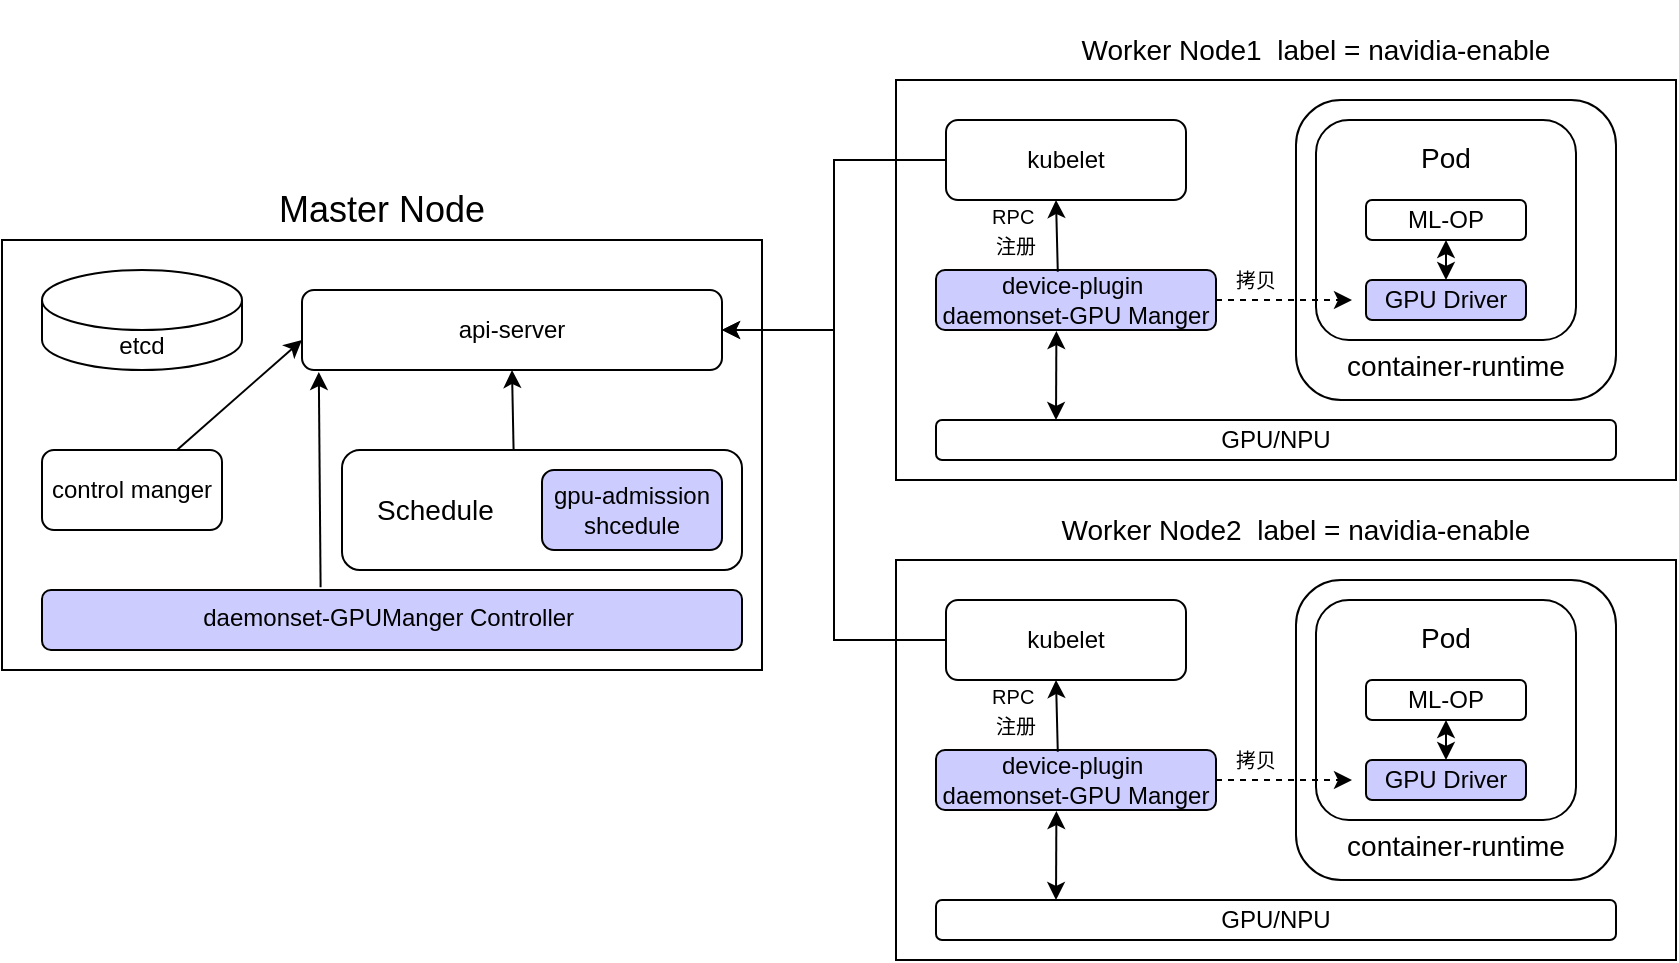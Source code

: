 <mxfile version="22.1.0" type="github">
  <diagram id="prtHgNgQTEPvFCAcTncT" name="Page-1">
    <mxGraphModel dx="1155" dy="623" grid="1" gridSize="10" guides="1" tooltips="1" connect="1" arrows="1" fold="1" page="1" pageScale="1" pageWidth="827" pageHeight="1169" math="0" shadow="0">
      <root>
        <mxCell id="0" />
        <mxCell id="1" parent="0" />
        <mxCell id="BAnKAkckQ1znYcTfNxzF-1" value="" style="rounded=0;whiteSpace=wrap;html=1;" vertex="1" parent="1">
          <mxGeometry x="380" y="530" width="380" height="215" as="geometry" />
        </mxCell>
        <mxCell id="BAnKAkckQ1znYcTfNxzF-5" value="api-server" style="rounded=1;whiteSpace=wrap;html=1;" vertex="1" parent="1">
          <mxGeometry x="530" y="555" width="210" height="40" as="geometry" />
        </mxCell>
        <mxCell id="BAnKAkckQ1znYcTfNxzF-6" value="control manger" style="rounded=1;whiteSpace=wrap;html=1;" vertex="1" parent="1">
          <mxGeometry x="400" y="635" width="90" height="40" as="geometry" />
        </mxCell>
        <mxCell id="BAnKAkckQ1znYcTfNxzF-7" value="&lt;font style=&quot;font-size: 14px;&quot;&gt;&amp;nbsp; &amp;nbsp; Schedule&lt;/font&gt;" style="rounded=1;whiteSpace=wrap;html=1;align=left;" vertex="1" parent="1">
          <mxGeometry x="550" y="635" width="200" height="60" as="geometry" />
        </mxCell>
        <mxCell id="BAnKAkckQ1znYcTfNxzF-8" value="gpu-admission&lt;br&gt;shcedule" style="rounded=1;whiteSpace=wrap;html=1;fillColor=#CCCCFF;" vertex="1" parent="1">
          <mxGeometry x="650" y="645" width="90" height="40" as="geometry" />
        </mxCell>
        <mxCell id="BAnKAkckQ1znYcTfNxzF-10" value="etcd" style="shape=cylinder3;whiteSpace=wrap;html=1;boundedLbl=1;backgroundOutline=1;size=15;" vertex="1" parent="1">
          <mxGeometry x="400" y="545" width="100" height="50" as="geometry" />
        </mxCell>
        <mxCell id="BAnKAkckQ1znYcTfNxzF-11" value="daemonset-GPUManger Controller&amp;nbsp;" style="rounded=1;whiteSpace=wrap;html=1;fillColor=#CCCCFF;verticalAlign=top;" vertex="1" parent="1">
          <mxGeometry x="400" y="705" width="350" height="30" as="geometry" />
        </mxCell>
        <mxCell id="BAnKAkckQ1znYcTfNxzF-18" value="&lt;font style=&quot;font-size: 18px;&quot;&gt;Master Node&lt;/font&gt;" style="text;html=1;strokeColor=none;fillColor=none;align=center;verticalAlign=middle;whiteSpace=wrap;rounded=0;" vertex="1" parent="1">
          <mxGeometry x="515" y="500" width="110" height="30" as="geometry" />
        </mxCell>
        <mxCell id="BAnKAkckQ1znYcTfNxzF-45" value="" style="rounded=0;whiteSpace=wrap;html=1;" vertex="1" parent="1">
          <mxGeometry x="827" y="690" width="390" height="200" as="geometry" />
        </mxCell>
        <mxCell id="BAnKAkckQ1znYcTfNxzF-82" style="edgeStyle=orthogonalEdgeStyle;rounded=0;orthogonalLoop=1;jettySize=auto;html=1;entryX=1;entryY=0.5;entryDx=0;entryDy=0;" edge="1" parent="1" source="BAnKAkckQ1znYcTfNxzF-46" target="BAnKAkckQ1znYcTfNxzF-5">
          <mxGeometry relative="1" as="geometry" />
        </mxCell>
        <mxCell id="BAnKAkckQ1znYcTfNxzF-46" value="kubelet" style="rounded=1;whiteSpace=wrap;html=1;" vertex="1" parent="1">
          <mxGeometry x="852" y="710" width="120" height="40" as="geometry" />
        </mxCell>
        <mxCell id="BAnKAkckQ1znYcTfNxzF-47" value="device-plugin&amp;nbsp; &lt;br&gt;daemonset-GPU Manger" style="rounded=1;whiteSpace=wrap;html=1;fillColor=#CCCCFF;" vertex="1" parent="1">
          <mxGeometry x="847" y="785" width="140" height="30" as="geometry" />
        </mxCell>
        <mxCell id="BAnKAkckQ1znYcTfNxzF-48" value="GPU/NPU" style="rounded=1;whiteSpace=wrap;html=1;" vertex="1" parent="1">
          <mxGeometry x="847" y="860" width="340" height="20" as="geometry" />
        </mxCell>
        <mxCell id="BAnKAkckQ1znYcTfNxzF-49" value="" style="endArrow=classic;startArrow=classic;html=1;rounded=0;entryX=0.43;entryY=1.017;entryDx=0;entryDy=0;entryPerimeter=0;" edge="1" parent="1" target="BAnKAkckQ1znYcTfNxzF-47">
          <mxGeometry width="50" height="50" relative="1" as="geometry">
            <mxPoint x="907" y="860" as="sourcePoint" />
            <mxPoint x="1007" y="840" as="targetPoint" />
          </mxGeometry>
        </mxCell>
        <mxCell id="BAnKAkckQ1znYcTfNxzF-50" value="" style="endArrow=classic;html=1;rounded=0;exitX=0.435;exitY=0.029;exitDx=0;exitDy=0;exitPerimeter=0;" edge="1" parent="1" source="BAnKAkckQ1znYcTfNxzF-47">
          <mxGeometry width="50" height="50" relative="1" as="geometry">
            <mxPoint x="857" y="800" as="sourcePoint" />
            <mxPoint x="907" y="750" as="targetPoint" />
          </mxGeometry>
        </mxCell>
        <mxCell id="BAnKAkckQ1znYcTfNxzF-51" value="&lt;font style=&quot;font-size: 10px;&quot;&gt;RPC&amp;nbsp;&lt;br&gt;注册&lt;/font&gt;" style="text;html=1;strokeColor=none;fillColor=none;align=center;verticalAlign=middle;whiteSpace=wrap;rounded=0;" vertex="1" parent="1">
          <mxGeometry x="857" y="750" width="60" height="30" as="geometry" />
        </mxCell>
        <mxCell id="BAnKAkckQ1znYcTfNxzF-52" value="&lt;font style=&quot;font-size: 14px;&quot;&gt;Worker Node2&amp;nbsp; label = navidia-enable&lt;/font&gt;" style="text;html=1;strokeColor=none;fillColor=none;align=center;verticalAlign=middle;whiteSpace=wrap;rounded=0;" vertex="1" parent="1">
          <mxGeometry x="877" y="660" width="300" height="30" as="geometry" />
        </mxCell>
        <mxCell id="BAnKAkckQ1znYcTfNxzF-53" value="&lt;br&gt;&lt;br&gt;&lt;br&gt;&lt;br&gt;&lt;br&gt;&lt;br&gt;&lt;br&gt;&lt;br&gt;&lt;font style=&quot;font-size: 14px;&quot;&gt;container-runtime&lt;/font&gt;" style="rounded=1;whiteSpace=wrap;html=1;" vertex="1" parent="1">
          <mxGeometry x="1027" y="700" width="160" height="150" as="geometry" />
        </mxCell>
        <mxCell id="BAnKAkckQ1znYcTfNxzF-54" value="&lt;div style=&quot;text-align: left;&quot;&gt;&lt;span style=&quot;background-color: initial;&quot;&gt;&lt;font style=&quot;font-size: 14px;&quot;&gt;Pod&lt;/font&gt;&lt;/span&gt;&lt;/div&gt;&lt;div style=&quot;text-align: left;&quot;&gt;&lt;span style=&quot;background-color: initial;&quot;&gt;&lt;br&gt;&lt;/span&gt;&lt;/div&gt;&lt;div style=&quot;text-align: left;&quot;&gt;&lt;span style=&quot;background-color: initial;&quot;&gt;&lt;br&gt;&lt;/span&gt;&lt;/div&gt;&lt;div style=&quot;text-align: left;&quot;&gt;&lt;span style=&quot;background-color: initial;&quot;&gt;&lt;br&gt;&lt;/span&gt;&lt;/div&gt;&lt;div style=&quot;text-align: left;&quot;&gt;&lt;span style=&quot;background-color: initial;&quot;&gt;&lt;br&gt;&lt;/span&gt;&lt;/div&gt;&lt;div style=&quot;text-align: left;&quot;&gt;&lt;span style=&quot;background-color: initial;&quot;&gt;&lt;br&gt;&lt;/span&gt;&lt;/div&gt;" style="rounded=1;whiteSpace=wrap;html=1;" vertex="1" parent="1">
          <mxGeometry x="1037" y="710" width="130" height="110" as="geometry" />
        </mxCell>
        <mxCell id="BAnKAkckQ1znYcTfNxzF-55" value="ML-OP" style="rounded=1;whiteSpace=wrap;html=1;" vertex="1" parent="1">
          <mxGeometry x="1062" y="750" width="80" height="20" as="geometry" />
        </mxCell>
        <mxCell id="BAnKAkckQ1znYcTfNxzF-56" value="GPU Driver" style="rounded=1;whiteSpace=wrap;html=1;fillColor=#CCCCFF;" vertex="1" parent="1">
          <mxGeometry x="1062" y="790" width="80" height="20" as="geometry" />
        </mxCell>
        <mxCell id="BAnKAkckQ1znYcTfNxzF-57" value="" style="endArrow=classic;startArrow=classic;html=1;rounded=0;exitX=0.5;exitY=0;exitDx=0;exitDy=0;entryX=0.5;entryY=1;entryDx=0;entryDy=0;" edge="1" parent="1" source="BAnKAkckQ1znYcTfNxzF-56" target="BAnKAkckQ1znYcTfNxzF-55">
          <mxGeometry width="50" height="50" relative="1" as="geometry">
            <mxPoint x="1037" y="820" as="sourcePoint" />
            <mxPoint x="1087" y="770" as="targetPoint" />
          </mxGeometry>
        </mxCell>
        <mxCell id="BAnKAkckQ1znYcTfNxzF-58" value="" style="group" vertex="1" connectable="0" parent="1">
          <mxGeometry x="999" y="800" width="56" as="geometry" />
        </mxCell>
        <mxCell id="BAnKAkckQ1znYcTfNxzF-59" value="" style="endArrow=none;dashed=1;html=1;rounded=0;movable=1;resizable=1;rotatable=1;deletable=1;editable=1;locked=0;connectable=1;exitX=1;exitY=0.5;exitDx=0;exitDy=0;" edge="1" parent="BAnKAkckQ1znYcTfNxzF-58" source="BAnKAkckQ1znYcTfNxzF-47">
          <mxGeometry width="50" height="50" relative="1" as="geometry">
            <mxPoint as="sourcePoint" />
            <mxPoint x="49" as="targetPoint" />
          </mxGeometry>
        </mxCell>
        <mxCell id="BAnKAkckQ1znYcTfNxzF-60" value="" style="endArrow=classic;html=1;rounded=0;" edge="1" parent="BAnKAkckQ1znYcTfNxzF-58">
          <mxGeometry width="50" height="50" relative="1" as="geometry">
            <mxPoint x="49" as="sourcePoint" />
            <mxPoint x="56" as="targetPoint" />
          </mxGeometry>
        </mxCell>
        <mxCell id="BAnKAkckQ1znYcTfNxzF-61" value="&lt;span style=&quot;font-size: 10px;&quot;&gt;拷贝&lt;/span&gt;" style="text;html=1;strokeColor=none;fillColor=none;align=center;verticalAlign=middle;whiteSpace=wrap;rounded=0;" vertex="1" parent="1">
          <mxGeometry x="977" y="775" width="60" height="30" as="geometry" />
        </mxCell>
        <mxCell id="BAnKAkckQ1znYcTfNxzF-62" value="" style="group" vertex="1" connectable="0" parent="1">
          <mxGeometry x="827" y="410" width="390" height="240" as="geometry" />
        </mxCell>
        <mxCell id="BAnKAkckQ1znYcTfNxzF-19" value="" style="rounded=0;whiteSpace=wrap;html=1;" vertex="1" parent="BAnKAkckQ1znYcTfNxzF-62">
          <mxGeometry y="40" width="390" height="200" as="geometry" />
        </mxCell>
        <mxCell id="BAnKAkckQ1znYcTfNxzF-20" value="kubelet" style="rounded=1;whiteSpace=wrap;html=1;" vertex="1" parent="BAnKAkckQ1znYcTfNxzF-62">
          <mxGeometry x="25" y="60" width="120" height="40" as="geometry" />
        </mxCell>
        <mxCell id="BAnKAkckQ1znYcTfNxzF-21" value="device-plugin&amp;nbsp; &lt;br&gt;daemonset-GPU Manger" style="rounded=1;whiteSpace=wrap;html=1;fillColor=#CCCCFF;" vertex="1" parent="BAnKAkckQ1znYcTfNxzF-62">
          <mxGeometry x="20" y="135" width="140" height="30" as="geometry" />
        </mxCell>
        <mxCell id="BAnKAkckQ1znYcTfNxzF-22" value="GPU/NPU" style="rounded=1;whiteSpace=wrap;html=1;" vertex="1" parent="BAnKAkckQ1znYcTfNxzF-62">
          <mxGeometry x="20" y="210" width="340" height="20" as="geometry" />
        </mxCell>
        <mxCell id="BAnKAkckQ1znYcTfNxzF-23" value="" style="endArrow=classic;startArrow=classic;html=1;rounded=0;entryX=0.43;entryY=1.017;entryDx=0;entryDy=0;entryPerimeter=0;" edge="1" parent="BAnKAkckQ1znYcTfNxzF-62" target="BAnKAkckQ1znYcTfNxzF-21">
          <mxGeometry width="50" height="50" relative="1" as="geometry">
            <mxPoint x="80" y="210" as="sourcePoint" />
            <mxPoint x="180" y="190" as="targetPoint" />
          </mxGeometry>
        </mxCell>
        <mxCell id="BAnKAkckQ1znYcTfNxzF-24" value="" style="endArrow=classic;html=1;rounded=0;exitX=0.435;exitY=0.029;exitDx=0;exitDy=0;exitPerimeter=0;" edge="1" parent="BAnKAkckQ1znYcTfNxzF-62" source="BAnKAkckQ1znYcTfNxzF-21">
          <mxGeometry width="50" height="50" relative="1" as="geometry">
            <mxPoint x="30" y="150" as="sourcePoint" />
            <mxPoint x="80" y="100" as="targetPoint" />
          </mxGeometry>
        </mxCell>
        <mxCell id="BAnKAkckQ1znYcTfNxzF-25" value="&lt;font style=&quot;font-size: 10px;&quot;&gt;RPC&amp;nbsp;&lt;br&gt;注册&lt;/font&gt;" style="text;html=1;strokeColor=none;fillColor=none;align=center;verticalAlign=middle;whiteSpace=wrap;rounded=0;" vertex="1" parent="BAnKAkckQ1znYcTfNxzF-62">
          <mxGeometry x="30" y="100" width="60" height="30" as="geometry" />
        </mxCell>
        <mxCell id="BAnKAkckQ1znYcTfNxzF-26" value="&lt;font style=&quot;font-size: 14px;&quot;&gt;Worker Node1&amp;nbsp; label = navidia-enable&lt;/font&gt;" style="text;html=1;strokeColor=none;fillColor=none;align=center;verticalAlign=middle;whiteSpace=wrap;rounded=0;" vertex="1" parent="BAnKAkckQ1znYcTfNxzF-62">
          <mxGeometry x="60" y="10" width="300" height="30" as="geometry" />
        </mxCell>
        <mxCell id="BAnKAkckQ1znYcTfNxzF-27" value="&lt;br&gt;&lt;br&gt;&lt;br&gt;&lt;br&gt;&lt;br&gt;&lt;br&gt;&lt;br&gt;&lt;br&gt;&lt;font style=&quot;font-size: 14px;&quot;&gt;container-runtime&lt;/font&gt;" style="rounded=1;whiteSpace=wrap;html=1;" vertex="1" parent="BAnKAkckQ1znYcTfNxzF-62">
          <mxGeometry x="200" y="50" width="160" height="150" as="geometry" />
        </mxCell>
        <mxCell id="BAnKAkckQ1znYcTfNxzF-28" value="&lt;div style=&quot;text-align: left;&quot;&gt;&lt;span style=&quot;background-color: initial;&quot;&gt;&lt;font style=&quot;font-size: 14px;&quot;&gt;Pod&lt;/font&gt;&lt;/span&gt;&lt;/div&gt;&lt;div style=&quot;text-align: left;&quot;&gt;&lt;span style=&quot;background-color: initial;&quot;&gt;&lt;br&gt;&lt;/span&gt;&lt;/div&gt;&lt;div style=&quot;text-align: left;&quot;&gt;&lt;span style=&quot;background-color: initial;&quot;&gt;&lt;br&gt;&lt;/span&gt;&lt;/div&gt;&lt;div style=&quot;text-align: left;&quot;&gt;&lt;span style=&quot;background-color: initial;&quot;&gt;&lt;br&gt;&lt;/span&gt;&lt;/div&gt;&lt;div style=&quot;text-align: left;&quot;&gt;&lt;span style=&quot;background-color: initial;&quot;&gt;&lt;br&gt;&lt;/span&gt;&lt;/div&gt;&lt;div style=&quot;text-align: left;&quot;&gt;&lt;span style=&quot;background-color: initial;&quot;&gt;&lt;br&gt;&lt;/span&gt;&lt;/div&gt;" style="rounded=1;whiteSpace=wrap;html=1;" vertex="1" parent="BAnKAkckQ1znYcTfNxzF-62">
          <mxGeometry x="210" y="60" width="130" height="110" as="geometry" />
        </mxCell>
        <mxCell id="BAnKAkckQ1znYcTfNxzF-29" value="ML-OP" style="rounded=1;whiteSpace=wrap;html=1;" vertex="1" parent="BAnKAkckQ1znYcTfNxzF-62">
          <mxGeometry x="235" y="100" width="80" height="20" as="geometry" />
        </mxCell>
        <mxCell id="BAnKAkckQ1znYcTfNxzF-30" value="GPU Driver" style="rounded=1;whiteSpace=wrap;html=1;fillColor=#CCCCFF;" vertex="1" parent="BAnKAkckQ1znYcTfNxzF-62">
          <mxGeometry x="235" y="140" width="80" height="20" as="geometry" />
        </mxCell>
        <mxCell id="BAnKAkckQ1znYcTfNxzF-31" value="" style="endArrow=classic;startArrow=classic;html=1;rounded=0;exitX=0.5;exitY=0;exitDx=0;exitDy=0;entryX=0.5;entryY=1;entryDx=0;entryDy=0;" edge="1" parent="BAnKAkckQ1znYcTfNxzF-62" source="BAnKAkckQ1znYcTfNxzF-30" target="BAnKAkckQ1znYcTfNxzF-29">
          <mxGeometry width="50" height="50" relative="1" as="geometry">
            <mxPoint x="210" y="170" as="sourcePoint" />
            <mxPoint x="260" y="120" as="targetPoint" />
          </mxGeometry>
        </mxCell>
        <mxCell id="BAnKAkckQ1znYcTfNxzF-41" value="" style="group" vertex="1" connectable="0" parent="BAnKAkckQ1znYcTfNxzF-62">
          <mxGeometry x="172" y="150" width="56" as="geometry" />
        </mxCell>
        <mxCell id="BAnKAkckQ1znYcTfNxzF-39" value="" style="endArrow=none;dashed=1;html=1;rounded=0;movable=1;resizable=1;rotatable=1;deletable=1;editable=1;locked=0;connectable=1;exitX=1;exitY=0.5;exitDx=0;exitDy=0;" edge="1" parent="BAnKAkckQ1znYcTfNxzF-41" source="BAnKAkckQ1znYcTfNxzF-21">
          <mxGeometry width="50" height="50" relative="1" as="geometry">
            <mxPoint as="sourcePoint" />
            <mxPoint x="49" as="targetPoint" />
          </mxGeometry>
        </mxCell>
        <mxCell id="BAnKAkckQ1znYcTfNxzF-40" value="" style="endArrow=classic;html=1;rounded=0;" edge="1" parent="BAnKAkckQ1znYcTfNxzF-41">
          <mxGeometry width="50" height="50" relative="1" as="geometry">
            <mxPoint x="49" as="sourcePoint" />
            <mxPoint x="56" as="targetPoint" />
          </mxGeometry>
        </mxCell>
        <mxCell id="BAnKAkckQ1znYcTfNxzF-43" value="&lt;span style=&quot;font-size: 10px;&quot;&gt;拷贝&lt;/span&gt;" style="text;html=1;strokeColor=none;fillColor=none;align=center;verticalAlign=middle;whiteSpace=wrap;rounded=0;" vertex="1" parent="BAnKAkckQ1znYcTfNxzF-62">
          <mxGeometry x="150" y="125" width="60" height="30" as="geometry" />
        </mxCell>
        <mxCell id="BAnKAkckQ1znYcTfNxzF-71" value="" style="endArrow=classic;html=1;rounded=0;exitX=0.75;exitY=0;exitDx=0;exitDy=0;" edge="1" parent="1" source="BAnKAkckQ1znYcTfNxzF-6">
          <mxGeometry width="50" height="50" relative="1" as="geometry">
            <mxPoint x="470" y="630" as="sourcePoint" />
            <mxPoint x="530" y="580" as="targetPoint" />
          </mxGeometry>
        </mxCell>
        <mxCell id="BAnKAkckQ1znYcTfNxzF-76" value="" style="endArrow=classic;html=1;rounded=0;entryX=0.04;entryY=1.026;entryDx=0;entryDy=0;entryPerimeter=0;exitX=0.398;exitY=-0.046;exitDx=0;exitDy=0;exitPerimeter=0;" edge="1" parent="1" source="BAnKAkckQ1znYcTfNxzF-11" target="BAnKAkckQ1znYcTfNxzF-5">
          <mxGeometry width="50" height="50" relative="1" as="geometry">
            <mxPoint x="538" y="700" as="sourcePoint" />
            <mxPoint x="550" y="610" as="targetPoint" />
          </mxGeometry>
        </mxCell>
        <mxCell id="BAnKAkckQ1znYcTfNxzF-77" value="" style="endArrow=classic;html=1;rounded=0;exitX=0.429;exitY=0.006;exitDx=0;exitDy=0;exitPerimeter=0;entryX=0.5;entryY=1;entryDx=0;entryDy=0;" edge="1" parent="1" source="BAnKAkckQ1znYcTfNxzF-7" target="BAnKAkckQ1znYcTfNxzF-5">
          <mxGeometry width="50" height="50" relative="1" as="geometry">
            <mxPoint x="549" y="714" as="sourcePoint" />
            <mxPoint x="548" y="606" as="targetPoint" />
          </mxGeometry>
        </mxCell>
        <mxCell id="BAnKAkckQ1znYcTfNxzF-81" style="edgeStyle=orthogonalEdgeStyle;rounded=0;orthogonalLoop=1;jettySize=auto;html=1;entryX=1;entryY=0.5;entryDx=0;entryDy=0;" edge="1" parent="1" source="BAnKAkckQ1znYcTfNxzF-20" target="BAnKAkckQ1znYcTfNxzF-5">
          <mxGeometry relative="1" as="geometry" />
        </mxCell>
      </root>
    </mxGraphModel>
  </diagram>
</mxfile>
